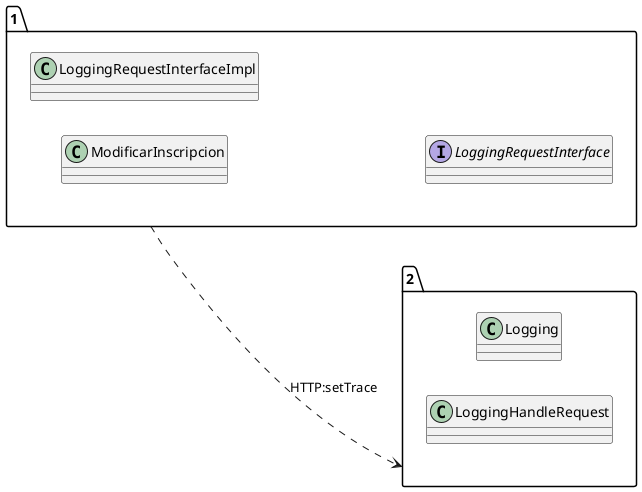@startuml 
allow_mixing
left to right direction
package "1"{
class ModificarInscripcion
class LoggingRequestInterfaceImpl
interface LoggingRequestInterface

}
package "2"{
class Logging
class LoggingHandleRequest

}
"1" ..> "2":HTTP:setTrace
@enduml